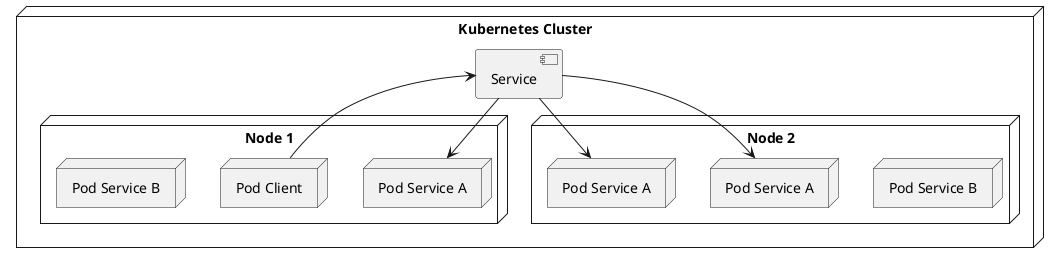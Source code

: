 @startuml Service
node "Kubernetes Cluster" {
  node "Node 1" as N1 {
    node "Pod Service A" as N1P1
    node "Pod Client" as N1P2
    node "Pod Service B" as N1P3
  }
  node "Node 2" as N2 {
    node "Pod Service B" as N2P3
    node "Pod Service A" as N2P1
    node "Pod Service A" as N2P2
  }

  [Service] as S

  N1P2 --> S
  S --> N1P1
  S --> N2P1
  S --> N2P2
}
@enduml
